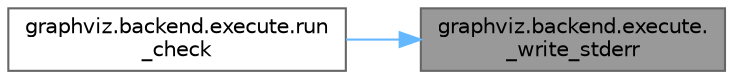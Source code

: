 digraph "graphviz.backend.execute._write_stderr"
{
 // LATEX_PDF_SIZE
  bgcolor="transparent";
  edge [fontname=Helvetica,fontsize=10,labelfontname=Helvetica,labelfontsize=10];
  node [fontname=Helvetica,fontsize=10,shape=box,height=0.2,width=0.4];
  rankdir="RL";
  Node1 [id="Node000001",label="graphviz.backend.execute.\l_write_stderr",height=0.2,width=0.4,color="gray40", fillcolor="grey60", style="filled", fontcolor="black",tooltip=" "];
  Node1 -> Node2 [id="edge1_Node000001_Node000002",dir="back",color="steelblue1",style="solid",tooltip=" "];
  Node2 [id="Node000002",label="graphviz.backend.execute.run\l_check",height=0.2,width=0.4,color="grey40", fillcolor="white", style="filled",URL="$namespacegraphviz_1_1backend_1_1execute.html#aa0e1a0956fd8ce68ac76bcc57b6b00a1",tooltip=" "];
}
